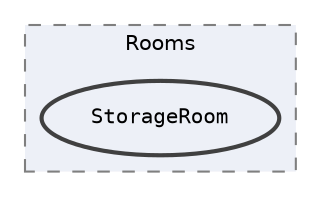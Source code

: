 digraph "Assets/Scripts/Ship/Rooms/StorageRoom"
{
 // INTERACTIVE_SVG=YES
 // LATEX_PDF_SIZE
  bgcolor="transparent";
  edge [fontname=Helvetica,fontsize=10,labelfontname=Helvetica,labelfontsize=10];
  node [fontname=Helvetica,fontsize=10,fontname=Consolas fontsize=10 style=filled height=0.2 width=0.4 margin=0.1];
  compound=true
  subgraph clusterdir_a529025ea757274504fc567e115d1528 {
    graph [ bgcolor="#edf0f7", pencolor="grey50", label="Rooms", fontname=Helvetica,fontsize=10 style="filled,dashed", URL="dir_a529025ea757274504fc567e115d1528.html",tooltip=""]
  dir_9efa16068a46d4ba510fb7c2b1f3f1ed [label="StorageRoom", fillcolor="#edf0f7", color="grey25", style="filled,bold", URL="dir_9efa16068a46d4ba510fb7c2b1f3f1ed.html",tooltip=""];
  }
}
